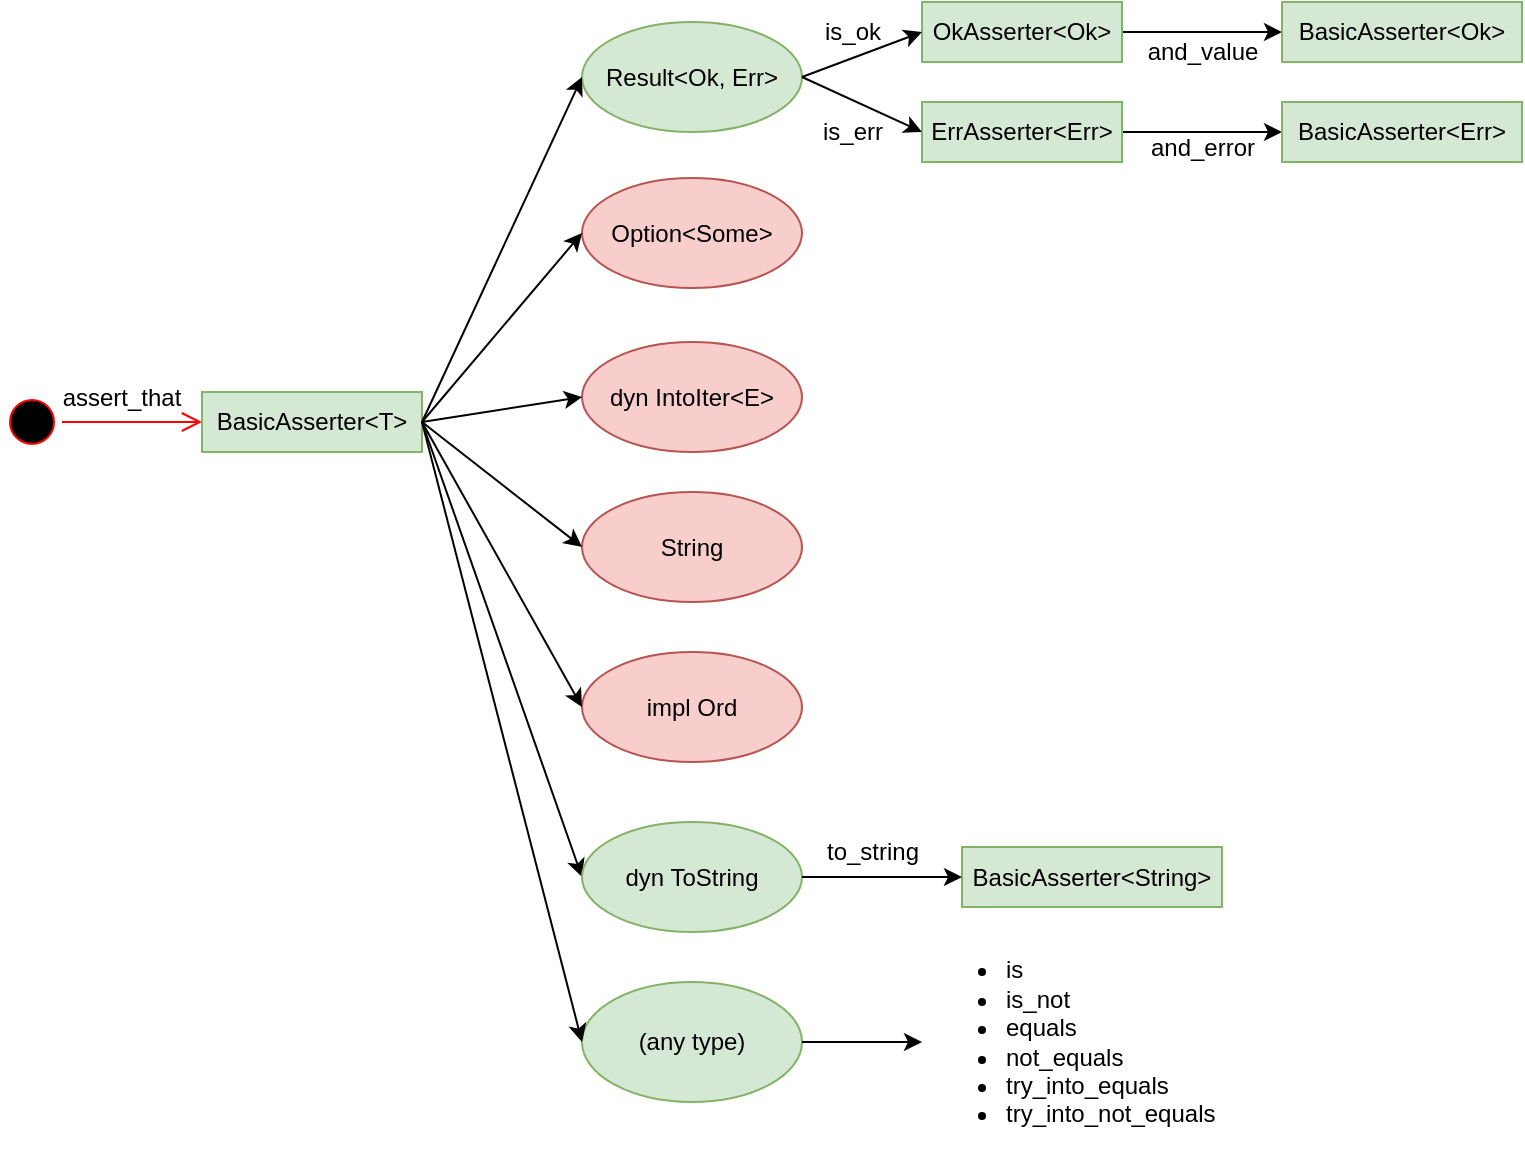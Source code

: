 <mxfile version="22.1.3" type="device">
  <diagram name="Page-1" id="KEyq1UsQgu_K0i9iAOKO">
    <mxGraphModel dx="1688" dy="724" grid="1" gridSize="10" guides="1" tooltips="1" connect="1" arrows="1" fold="1" page="1" pageScale="1" pageWidth="850" pageHeight="1100" math="0" shadow="0">
      <root>
        <mxCell id="0" />
        <mxCell id="1" parent="0" />
        <mxCell id="81AkankXkhJ3YbW2DZMK-1" value="" style="ellipse;html=1;shape=startState;fillColor=#000000;strokeColor=#ff0000;" parent="1" vertex="1">
          <mxGeometry y="225" width="30" height="30" as="geometry" />
        </mxCell>
        <mxCell id="81AkankXkhJ3YbW2DZMK-2" value="" style="edgeStyle=orthogonalEdgeStyle;html=1;verticalAlign=bottom;endArrow=open;endSize=8;strokeColor=#ff0000;rounded=0;entryX=0;entryY=0.5;entryDx=0;entryDy=0;" parent="1" source="81AkankXkhJ3YbW2DZMK-1" target="81AkankXkhJ3YbW2DZMK-3" edge="1">
          <mxGeometry relative="1" as="geometry">
            <mxPoint x="100" y="240" as="targetPoint" />
          </mxGeometry>
        </mxCell>
        <mxCell id="81AkankXkhJ3YbW2DZMK-3" value="BasicAsserter&amp;lt;T&amp;gt;" style="rounded=0;whiteSpace=wrap;html=1;fillColor=#d5e8d4;strokeColor=#82b366;" parent="1" vertex="1">
          <mxGeometry x="100" y="225" width="110" height="30" as="geometry" />
        </mxCell>
        <mxCell id="81AkankXkhJ3YbW2DZMK-5" value="&lt;div&gt;assert_that&lt;/div&gt;" style="text;html=1;strokeColor=none;fillColor=none;align=center;verticalAlign=middle;whiteSpace=wrap;rounded=0;" parent="1" vertex="1">
          <mxGeometry x="30" y="212.5" width="60" height="30" as="geometry" />
        </mxCell>
        <mxCell id="yUhHcneyuyteER5thId2-1" value="Result&amp;lt;Ok, Err&amp;gt;" style="ellipse;whiteSpace=wrap;html=1;fillColor=#d5e8d4;strokeColor=#82b366;" vertex="1" parent="1">
          <mxGeometry x="290" y="40" width="110" height="55" as="geometry" />
        </mxCell>
        <mxCell id="yUhHcneyuyteER5thId2-2" value="Option&amp;lt;Some&amp;gt;" style="ellipse;whiteSpace=wrap;html=1;fillColor=#f8cecc;strokeColor=#b85450;" vertex="1" parent="1">
          <mxGeometry x="290" y="118" width="110" height="55" as="geometry" />
        </mxCell>
        <mxCell id="yUhHcneyuyteER5thId2-3" value="dyn IntoIter&amp;lt;E&amp;gt;" style="ellipse;whiteSpace=wrap;html=1;fillColor=#f8cecc;strokeColor=#b85450;" vertex="1" parent="1">
          <mxGeometry x="290" y="200" width="110" height="55" as="geometry" />
        </mxCell>
        <mxCell id="yUhHcneyuyteER5thId2-5" value="(any type)" style="ellipse;whiteSpace=wrap;html=1;fillColor=#d5e8d4;strokeColor=#82b366;" vertex="1" parent="1">
          <mxGeometry x="290" y="520" width="110" height="60" as="geometry" />
        </mxCell>
        <mxCell id="yUhHcneyuyteER5thId2-6" value="" style="endArrow=classic;html=1;rounded=0;exitX=1;exitY=0.5;exitDx=0;exitDy=0;entryX=0;entryY=0.5;entryDx=0;entryDy=0;" edge="1" parent="1" source="81AkankXkhJ3YbW2DZMK-3" target="yUhHcneyuyteER5thId2-1">
          <mxGeometry width="50" height="50" relative="1" as="geometry">
            <mxPoint x="370" y="210" as="sourcePoint" />
            <mxPoint x="420" y="160" as="targetPoint" />
          </mxGeometry>
        </mxCell>
        <mxCell id="yUhHcneyuyteER5thId2-7" value="" style="endArrow=classic;html=1;rounded=0;exitX=1;exitY=0.5;exitDx=0;exitDy=0;entryX=0;entryY=0.5;entryDx=0;entryDy=0;" edge="1" parent="1" source="81AkankXkhJ3YbW2DZMK-3" target="yUhHcneyuyteER5thId2-2">
          <mxGeometry width="50" height="50" relative="1" as="geometry">
            <mxPoint x="240" y="250" as="sourcePoint" />
            <mxPoint x="300" y="138" as="targetPoint" />
          </mxGeometry>
        </mxCell>
        <mxCell id="yUhHcneyuyteER5thId2-8" value="" style="endArrow=classic;html=1;rounded=0;exitX=1;exitY=0.5;exitDx=0;exitDy=0;entryX=0;entryY=0.5;entryDx=0;entryDy=0;" edge="1" parent="1" source="81AkankXkhJ3YbW2DZMK-3" target="yUhHcneyuyteER5thId2-3">
          <mxGeometry width="50" height="50" relative="1" as="geometry">
            <mxPoint x="240" y="250" as="sourcePoint" />
            <mxPoint x="280" y="290" as="targetPoint" />
          </mxGeometry>
        </mxCell>
        <mxCell id="yUhHcneyuyteER5thId2-9" value="" style="endArrow=classic;html=1;rounded=0;exitX=1;exitY=0.5;exitDx=0;exitDy=0;entryX=0;entryY=0.5;entryDx=0;entryDy=0;" edge="1" parent="1" source="81AkankXkhJ3YbW2DZMK-3" target="yUhHcneyuyteER5thId2-5">
          <mxGeometry width="50" height="50" relative="1" as="geometry">
            <mxPoint x="240" y="250" as="sourcePoint" />
            <mxPoint x="250" y="370" as="targetPoint" />
          </mxGeometry>
        </mxCell>
        <mxCell id="yUhHcneyuyteER5thId2-18" value="&lt;ul&gt;&lt;li&gt;is&lt;/li&gt;&lt;li&gt;is_not&lt;/li&gt;&lt;li&gt;equals&lt;/li&gt;&lt;li&gt;not_equals&lt;/li&gt;&lt;li&gt;try_into_equals&lt;/li&gt;&lt;li&gt;try_into_not_equals&lt;/li&gt;&lt;/ul&gt;" style="text;strokeColor=none;fillColor=none;html=1;whiteSpace=wrap;verticalAlign=middle;overflow=hidden;" vertex="1" parent="1">
          <mxGeometry x="460" y="485" width="150" height="130" as="geometry" />
        </mxCell>
        <mxCell id="yUhHcneyuyteER5thId2-20" value="" style="endArrow=classic;html=1;rounded=0;exitX=1;exitY=0.5;exitDx=0;exitDy=0;" edge="1" parent="1" source="yUhHcneyuyteER5thId2-5" target="yUhHcneyuyteER5thId2-18">
          <mxGeometry width="50" height="50" relative="1" as="geometry">
            <mxPoint x="430" y="540" as="sourcePoint" />
            <mxPoint x="470" y="540" as="targetPoint" />
          </mxGeometry>
        </mxCell>
        <mxCell id="yUhHcneyuyteER5thId2-22" value="" style="endArrow=classic;html=1;rounded=0;exitX=1;exitY=0.5;exitDx=0;exitDy=0;entryX=0;entryY=0.5;entryDx=0;entryDy=0;" edge="1" parent="1" source="81AkankXkhJ3YbW2DZMK-3" target="yUhHcneyuyteER5thId2-27">
          <mxGeometry width="50" height="50" relative="1" as="geometry">
            <mxPoint x="510" y="200" as="sourcePoint" />
            <mxPoint x="290.0" y="295" as="targetPoint" />
          </mxGeometry>
        </mxCell>
        <mxCell id="yUhHcneyuyteER5thId2-23" value="BasicAsserter&amp;lt;String&amp;gt;" style="rounded=0;whiteSpace=wrap;html=1;fillColor=#d5e8d4;strokeColor=#82b366;" vertex="1" parent="1">
          <mxGeometry x="480" y="452.5" width="130" height="30" as="geometry" />
        </mxCell>
        <mxCell id="yUhHcneyuyteER5thId2-25" value="to_string" style="text;html=1;align=center;verticalAlign=middle;resizable=0;points=[];autosize=1;strokeColor=none;fillColor=none;" vertex="1" parent="1">
          <mxGeometry x="400" y="440" width="70" height="30" as="geometry" />
        </mxCell>
        <mxCell id="yUhHcneyuyteER5thId2-27" value="dyn ToString" style="ellipse;whiteSpace=wrap;html=1;fillColor=#d5e8d4;strokeColor=#82b366;" vertex="1" parent="1">
          <mxGeometry x="290" y="440" width="110" height="55" as="geometry" />
        </mxCell>
        <mxCell id="yUhHcneyuyteER5thId2-28" value="" style="endArrow=classic;html=1;rounded=0;exitX=1;exitY=0.5;exitDx=0;exitDy=0;entryX=0;entryY=0.5;entryDx=0;entryDy=0;" edge="1" parent="1" source="yUhHcneyuyteER5thId2-27" target="yUhHcneyuyteER5thId2-23">
          <mxGeometry width="50" height="50" relative="1" as="geometry">
            <mxPoint x="430" y="450" as="sourcePoint" />
            <mxPoint x="480" y="400" as="targetPoint" />
          </mxGeometry>
        </mxCell>
        <mxCell id="yUhHcneyuyteER5thId2-40" style="edgeStyle=orthogonalEdgeStyle;rounded=0;orthogonalLoop=1;jettySize=auto;html=1;entryX=0;entryY=0.5;entryDx=0;entryDy=0;" edge="1" parent="1" source="yUhHcneyuyteER5thId2-29" target="yUhHcneyuyteER5thId2-39">
          <mxGeometry relative="1" as="geometry" />
        </mxCell>
        <mxCell id="yUhHcneyuyteER5thId2-29" value="OkAsserter&amp;lt;Ok&amp;gt;" style="rounded=0;whiteSpace=wrap;html=1;fillColor=#d5e8d4;strokeColor=#82b366;" vertex="1" parent="1">
          <mxGeometry x="460" y="30" width="100" height="30" as="geometry" />
        </mxCell>
        <mxCell id="yUhHcneyuyteER5thId2-36" style="edgeStyle=orthogonalEdgeStyle;rounded=0;orthogonalLoop=1;jettySize=auto;html=1;entryX=0;entryY=0.5;entryDx=0;entryDy=0;" edge="1" parent="1" source="yUhHcneyuyteER5thId2-30" target="yUhHcneyuyteER5thId2-35">
          <mxGeometry relative="1" as="geometry" />
        </mxCell>
        <mxCell id="yUhHcneyuyteER5thId2-30" value="ErrAsserter&amp;lt;Err&amp;gt;" style="rounded=0;whiteSpace=wrap;html=1;fillColor=#d5e8d4;strokeColor=#82b366;" vertex="1" parent="1">
          <mxGeometry x="460" y="80" width="100" height="30" as="geometry" />
        </mxCell>
        <mxCell id="yUhHcneyuyteER5thId2-31" value="" style="endArrow=classic;html=1;rounded=0;exitX=1;exitY=0.5;exitDx=0;exitDy=0;entryX=0;entryY=0.5;entryDx=0;entryDy=0;" edge="1" parent="1" source="yUhHcneyuyteER5thId2-1" target="yUhHcneyuyteER5thId2-29">
          <mxGeometry width="50" height="50" relative="1" as="geometry">
            <mxPoint x="630" y="130" as="sourcePoint" />
            <mxPoint x="680" y="80" as="targetPoint" />
          </mxGeometry>
        </mxCell>
        <mxCell id="yUhHcneyuyteER5thId2-32" value="" style="endArrow=classic;html=1;rounded=0;exitX=1;exitY=0.5;exitDx=0;exitDy=0;entryX=0;entryY=0.5;entryDx=0;entryDy=0;" edge="1" parent="1" source="yUhHcneyuyteER5thId2-1" target="yUhHcneyuyteER5thId2-30">
          <mxGeometry width="50" height="50" relative="1" as="geometry">
            <mxPoint x="410" y="98" as="sourcePoint" />
            <mxPoint x="450" y="75" as="targetPoint" />
          </mxGeometry>
        </mxCell>
        <mxCell id="yUhHcneyuyteER5thId2-33" value="is_ok" style="text;html=1;align=center;verticalAlign=middle;resizable=0;points=[];autosize=1;strokeColor=none;fillColor=none;" vertex="1" parent="1">
          <mxGeometry x="400" y="30" width="50" height="30" as="geometry" />
        </mxCell>
        <mxCell id="yUhHcneyuyteER5thId2-34" value="is_err" style="text;html=1;align=center;verticalAlign=middle;resizable=0;points=[];autosize=1;strokeColor=none;fillColor=none;" vertex="1" parent="1">
          <mxGeometry x="400" y="80" width="50" height="30" as="geometry" />
        </mxCell>
        <mxCell id="yUhHcneyuyteER5thId2-35" value="BasicAsserter&amp;lt;Err&amp;gt;" style="rounded=0;whiteSpace=wrap;html=1;fillColor=#d5e8d4;strokeColor=#82b366;" vertex="1" parent="1">
          <mxGeometry x="640" y="80" width="120" height="30" as="geometry" />
        </mxCell>
        <mxCell id="yUhHcneyuyteER5thId2-37" value="and_error" style="text;html=1;align=center;verticalAlign=middle;resizable=0;points=[];autosize=1;strokeColor=none;fillColor=none;" vertex="1" parent="1">
          <mxGeometry x="560" y="88" width="80" height="30" as="geometry" />
        </mxCell>
        <mxCell id="yUhHcneyuyteER5thId2-38" value="and_value" style="text;html=1;align=center;verticalAlign=middle;resizable=0;points=[];autosize=1;strokeColor=none;fillColor=none;" vertex="1" parent="1">
          <mxGeometry x="560" y="40" width="80" height="30" as="geometry" />
        </mxCell>
        <mxCell id="yUhHcneyuyteER5thId2-39" value="BasicAsserter&amp;lt;Ok&amp;gt;" style="rounded=0;whiteSpace=wrap;html=1;fillColor=#d5e8d4;strokeColor=#82b366;" vertex="1" parent="1">
          <mxGeometry x="640" y="30" width="120" height="30" as="geometry" />
        </mxCell>
        <mxCell id="yUhHcneyuyteER5thId2-41" value="String" style="ellipse;whiteSpace=wrap;html=1;fillColor=#f8cecc;strokeColor=#b85450;" vertex="1" parent="1">
          <mxGeometry x="290" y="275" width="110" height="55" as="geometry" />
        </mxCell>
        <mxCell id="yUhHcneyuyteER5thId2-42" value="" style="endArrow=classic;html=1;rounded=0;exitX=1;exitY=0.5;exitDx=0;exitDy=0;entryX=0;entryY=0.5;entryDx=0;entryDy=0;" edge="1" parent="1" source="81AkankXkhJ3YbW2DZMK-3" target="yUhHcneyuyteER5thId2-41">
          <mxGeometry width="50" height="50" relative="1" as="geometry">
            <mxPoint x="270" y="260" as="sourcePoint" />
            <mxPoint x="320" y="210" as="targetPoint" />
          </mxGeometry>
        </mxCell>
        <mxCell id="yUhHcneyuyteER5thId2-43" value="impl Ord" style="ellipse;whiteSpace=wrap;html=1;fillColor=#f8cecc;strokeColor=#b85450;" vertex="1" parent="1">
          <mxGeometry x="290" y="355" width="110" height="55" as="geometry" />
        </mxCell>
        <mxCell id="yUhHcneyuyteER5thId2-44" value="" style="endArrow=classic;html=1;rounded=0;exitX=1;exitY=0.5;exitDx=0;exitDy=0;entryX=0;entryY=0.5;entryDx=0;entryDy=0;" edge="1" parent="1" source="81AkankXkhJ3YbW2DZMK-3" target="yUhHcneyuyteER5thId2-43">
          <mxGeometry width="50" height="50" relative="1" as="geometry">
            <mxPoint x="510" y="370" as="sourcePoint" />
            <mxPoint x="560" y="320" as="targetPoint" />
          </mxGeometry>
        </mxCell>
      </root>
    </mxGraphModel>
  </diagram>
</mxfile>
